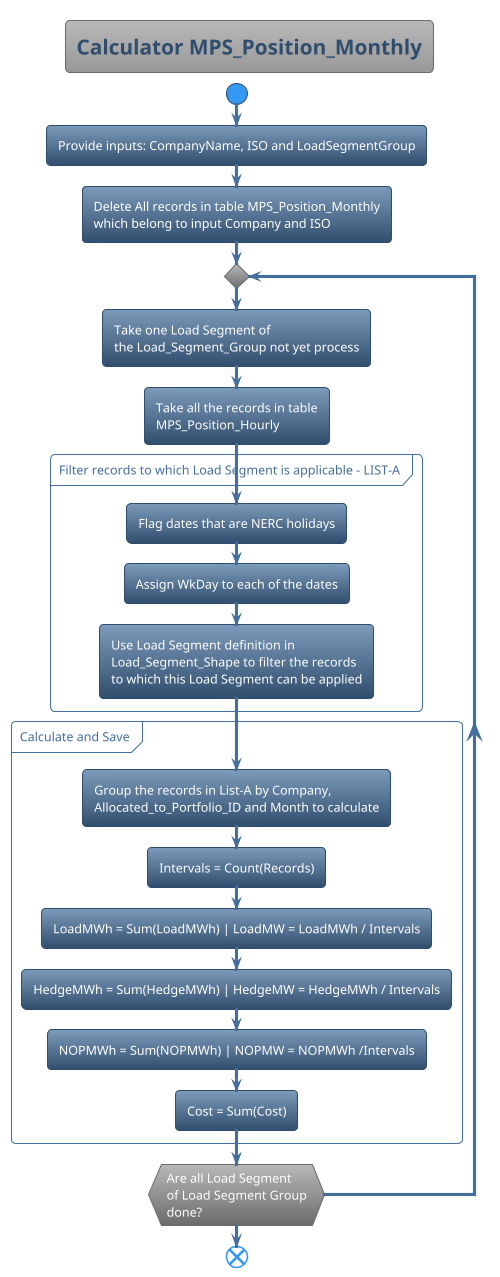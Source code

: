 @startuml MPS-98
!theme spacelab
title Calculator MPS_Position_Monthly
start
:Provide inputs: CompanyName, ISO and LoadSegmentGroup;
:Delete All records in table MPS_Position_Monthly
which belong to input Company and ISO;
repeat
:Take one Load Segment of
the Load_Segment_Group not yet process;
:Take all the records in table
MPS_Position_Hourly;
partition "Filter records to which Load Segment is applicable - LIST-A" {
    :Flag dates that are NERC holidays;
    :Assign WkDay to each of the dates;
    :Use Load Segment definition in
    Load_Segment_Shape to filter the records
    to which this Load Segment can be applied;
}
partition "Calculate and Save" {
    :Group the records in List-A by Company,
    Allocated_to_Portfolio_ID and Month to calculate;
    :Intervals = Count(Records);
    :LoadMWh = Sum(LoadMWh) | LoadMW = LoadMWh / Intervals;
    :HedgeMWh = Sum(HedgeMWh) | HedgeMW = HedgeMWh / Intervals;
    :NOPMWh = Sum(NOPMWh) | NOPMW = NOPMWh /Intervals;
    :Cost = Sum(Cost);
}
repeat while (Are all Load Segment
              of Load Segment Group
              done?)

end

@enduml